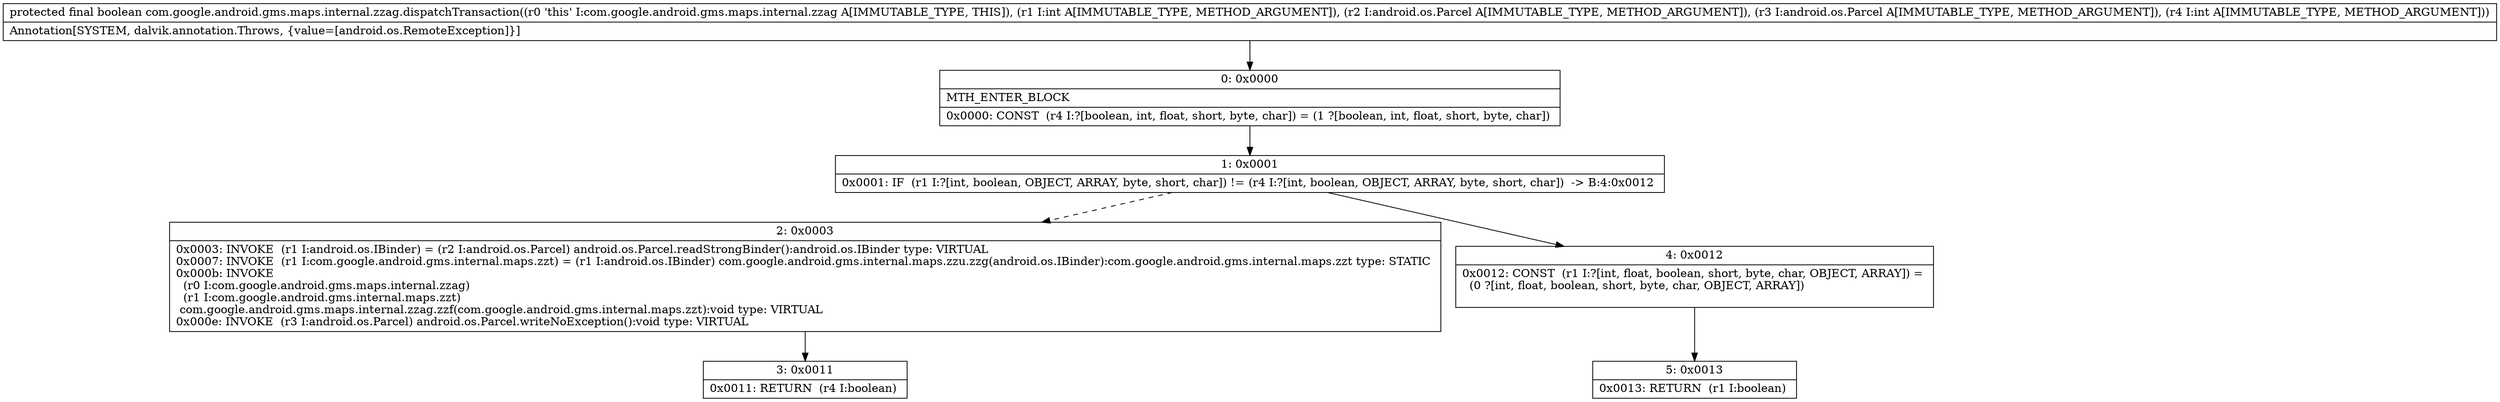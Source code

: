 digraph "CFG forcom.google.android.gms.maps.internal.zzag.dispatchTransaction(ILandroid\/os\/Parcel;Landroid\/os\/Parcel;I)Z" {
Node_0 [shape=record,label="{0\:\ 0x0000|MTH_ENTER_BLOCK\l|0x0000: CONST  (r4 I:?[boolean, int, float, short, byte, char]) = (1 ?[boolean, int, float, short, byte, char]) \l}"];
Node_1 [shape=record,label="{1\:\ 0x0001|0x0001: IF  (r1 I:?[int, boolean, OBJECT, ARRAY, byte, short, char]) != (r4 I:?[int, boolean, OBJECT, ARRAY, byte, short, char])  \-\> B:4:0x0012 \l}"];
Node_2 [shape=record,label="{2\:\ 0x0003|0x0003: INVOKE  (r1 I:android.os.IBinder) = (r2 I:android.os.Parcel) android.os.Parcel.readStrongBinder():android.os.IBinder type: VIRTUAL \l0x0007: INVOKE  (r1 I:com.google.android.gms.internal.maps.zzt) = (r1 I:android.os.IBinder) com.google.android.gms.internal.maps.zzu.zzg(android.os.IBinder):com.google.android.gms.internal.maps.zzt type: STATIC \l0x000b: INVOKE  \l  (r0 I:com.google.android.gms.maps.internal.zzag)\l  (r1 I:com.google.android.gms.internal.maps.zzt)\l com.google.android.gms.maps.internal.zzag.zzf(com.google.android.gms.internal.maps.zzt):void type: VIRTUAL \l0x000e: INVOKE  (r3 I:android.os.Parcel) android.os.Parcel.writeNoException():void type: VIRTUAL \l}"];
Node_3 [shape=record,label="{3\:\ 0x0011|0x0011: RETURN  (r4 I:boolean) \l}"];
Node_4 [shape=record,label="{4\:\ 0x0012|0x0012: CONST  (r1 I:?[int, float, boolean, short, byte, char, OBJECT, ARRAY]) = \l  (0 ?[int, float, boolean, short, byte, char, OBJECT, ARRAY])\l \l}"];
Node_5 [shape=record,label="{5\:\ 0x0013|0x0013: RETURN  (r1 I:boolean) \l}"];
MethodNode[shape=record,label="{protected final boolean com.google.android.gms.maps.internal.zzag.dispatchTransaction((r0 'this' I:com.google.android.gms.maps.internal.zzag A[IMMUTABLE_TYPE, THIS]), (r1 I:int A[IMMUTABLE_TYPE, METHOD_ARGUMENT]), (r2 I:android.os.Parcel A[IMMUTABLE_TYPE, METHOD_ARGUMENT]), (r3 I:android.os.Parcel A[IMMUTABLE_TYPE, METHOD_ARGUMENT]), (r4 I:int A[IMMUTABLE_TYPE, METHOD_ARGUMENT]))  | Annotation[SYSTEM, dalvik.annotation.Throws, \{value=[android.os.RemoteException]\}]\l}"];
MethodNode -> Node_0;
Node_0 -> Node_1;
Node_1 -> Node_2[style=dashed];
Node_1 -> Node_4;
Node_2 -> Node_3;
Node_4 -> Node_5;
}

